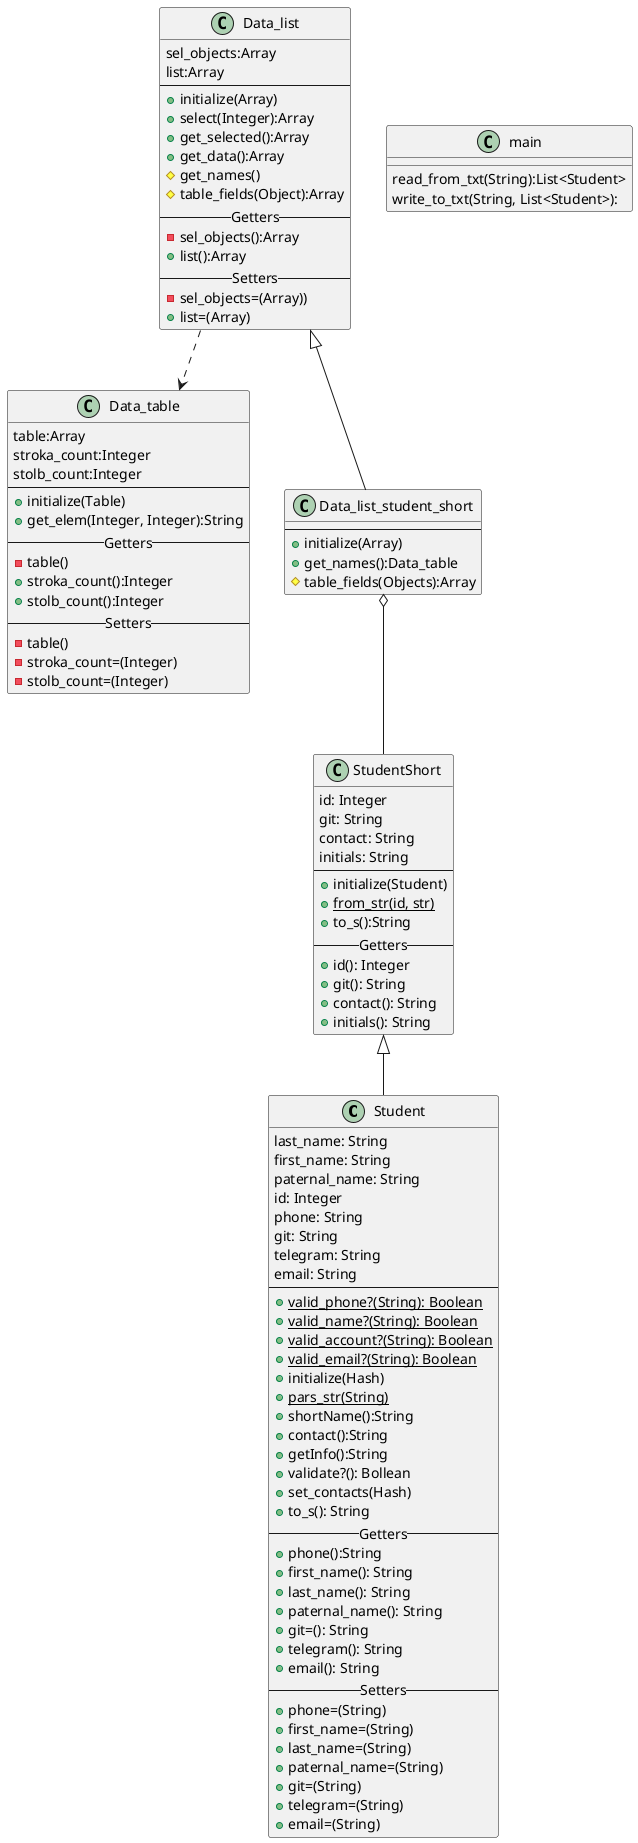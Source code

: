 @startuml
'https://plantuml.com/class-diagram

class Student {
last_name: String
first_name: String
paternal_name: String
id: Integer
phone: String
git: String
telegram: String
email: String
--
+{static}valid_phone?(String): Boolean
+{static}valid_name?(String): Boolean
+{static}valid_account?(String): Boolean
+{static}valid_email?(String): Boolean
+initialize(Hash)
+{static}pars_str(String)
+shortName():String
+contact():String
+getInfo():String
+validate?(): Bollean
+set_contacts(Hash)
+to_s(): String
--Getters--
+phone():String
+first_name(): String
+last_name(): String
+paternal_name(): String
+git=(): String
+telegram(): String
+email(): String
--Setters--
+phone=(String)
+first_name=(String)
+last_name=(String)
+paternal_name=(String)
+git=(String)
+telegram=(String)
+email=(String)
}

class StudentShort{
id: Integer
git: String
contact: String
initials: String
--
+initialize(Student)
+{static}from_str(id, str)
+to_s():String
--Getters--
+id(): Integer
+git(): String
+contact(): String
+initials(): String
}
class Data_list{
sel_objects:Array
list:Array
--
+initialize(Array)
+select(Integer):Array
+get_selected():Array
+get_data():Array
#get_names()
#table_fields(Object):Array
--Getters--
-sel_objects():Array
+list():Array
--Setters--
-sel_objects=(Array))
+list=(Array)
}

class Data_table{
table:Array
stroka_count:Integer
stolb_count:Integer
--
+initialize(Table)
+get_elem(Integer, Integer):String
--Getters--
-table()
+stroka_count():Integer
+stolb_count():Integer
--Setters--
-table()
-stroka_count=(Integer)
-stolb_count=(Integer)
}

class Data_list_student_short{
--
+initialize(Array)
+get_names():Data_table
#table_fields(Objects):Array
}

class main{
read_from_txt(String):List<Student>
write_to_txt(String, List<Student>):
}
StudentShort ^-- Student
Data_list ^-- Data_list_student_short
Data_list_student_short o--StudentShort
Data_list ..>Data_table
@enduml

